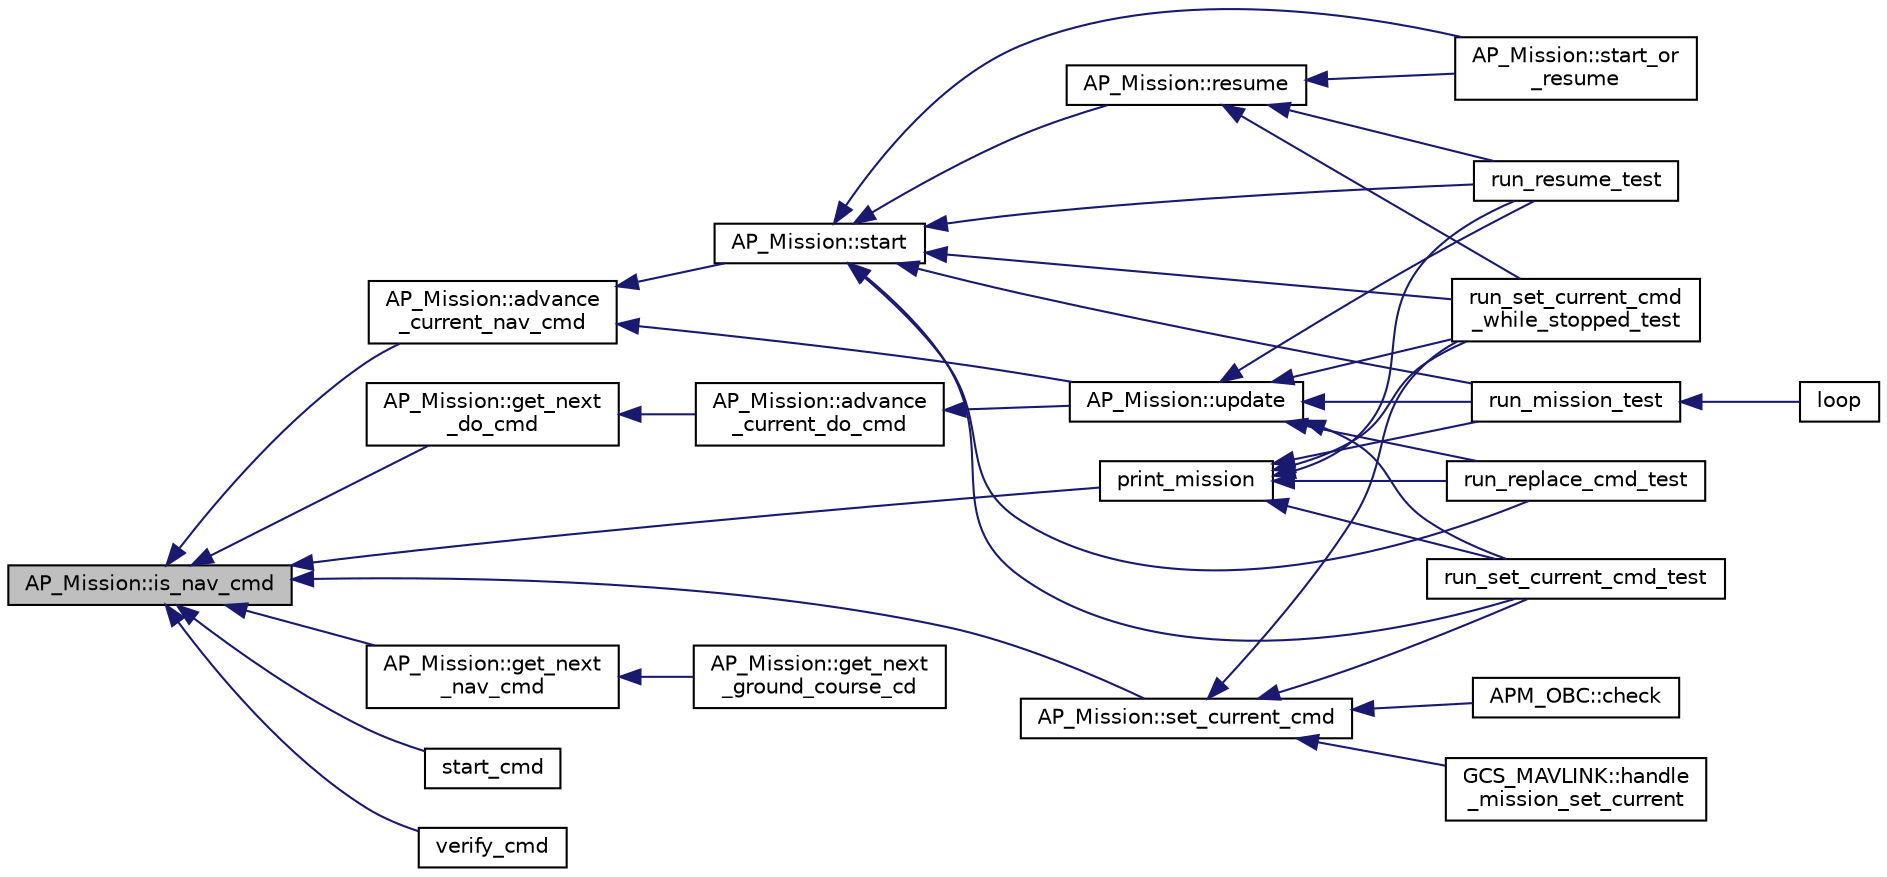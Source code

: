 digraph "AP_Mission::is_nav_cmd"
{
 // INTERACTIVE_SVG=YES
  edge [fontname="Helvetica",fontsize="10",labelfontname="Helvetica",labelfontsize="10"];
  node [fontname="Helvetica",fontsize="10",shape=record];
  rankdir="LR";
  Node1 [label="AP_Mission::is_nav_cmd",height=0.2,width=0.4,color="black", fillcolor="grey75", style="filled" fontcolor="black"];
  Node1 -> Node2 [dir="back",color="midnightblue",fontsize="10",style="solid",fontname="Helvetica"];
  Node2 [label="AP_Mission::advance\l_current_nav_cmd",height=0.2,width=0.4,color="black", fillcolor="white", style="filled",URL="$classAP__Mission.html#ae05ea495d92356695fa5547cf4e3cff3"];
  Node2 -> Node3 [dir="back",color="midnightblue",fontsize="10",style="solid",fontname="Helvetica"];
  Node3 [label="AP_Mission::start",height=0.2,width=0.4,color="black", fillcolor="white", style="filled",URL="$classAP__Mission.html#a3b4234e58e34ed5c83d8c6b9ce2718c9"];
  Node3 -> Node4 [dir="back",color="midnightblue",fontsize="10",style="solid",fontname="Helvetica"];
  Node4 [label="AP_Mission::resume",height=0.2,width=0.4,color="black", fillcolor="white", style="filled",URL="$classAP__Mission.html#af7b8e9db68a2a858e2ecca8d57c2722e"];
  Node4 -> Node5 [dir="back",color="midnightblue",fontsize="10",style="solid",fontname="Helvetica"];
  Node5 [label="AP_Mission::start_or\l_resume",height=0.2,width=0.4,color="black", fillcolor="white", style="filled",URL="$classAP__Mission.html#a90117c1ac074049b9f4247cebdf370a5",tooltip="start_or_resume - if MIS_AUTORESTART=0 this will call resume(), otherwise it will call start() ..."];
  Node4 -> Node6 [dir="back",color="midnightblue",fontsize="10",style="solid",fontname="Helvetica"];
  Node6 [label="run_resume_test",height=0.2,width=0.4,color="black", fillcolor="white", style="filled",URL="$AP__Mission__test_8pde.html#a13b076b46de100742c7bab1a8f5c0661"];
  Node4 -> Node7 [dir="back",color="midnightblue",fontsize="10",style="solid",fontname="Helvetica"];
  Node7 [label="run_set_current_cmd\l_while_stopped_test",height=0.2,width=0.4,color="black", fillcolor="white", style="filled",URL="$AP__Mission__test_8pde.html#a940853f9fdd2bd926e8521828b2ee749"];
  Node3 -> Node5 [dir="back",color="midnightblue",fontsize="10",style="solid",fontname="Helvetica"];
  Node3 -> Node8 [dir="back",color="midnightblue",fontsize="10",style="solid",fontname="Helvetica"];
  Node8 [label="run_mission_test",height=0.2,width=0.4,color="black", fillcolor="white", style="filled",URL="$AP__Mission__test_8pde.html#a52918e058fa06c68b87cc74205dda142"];
  Node8 -> Node9 [dir="back",color="midnightblue",fontsize="10",style="solid",fontname="Helvetica"];
  Node9 [label="loop",height=0.2,width=0.4,color="black", fillcolor="white", style="filled",URL="$AP__Mission__test_8pde.html#a0b33edabd7f1c4e4a0bf32c67269be2f"];
  Node3 -> Node6 [dir="back",color="midnightblue",fontsize="10",style="solid",fontname="Helvetica"];
  Node3 -> Node10 [dir="back",color="midnightblue",fontsize="10",style="solid",fontname="Helvetica"];
  Node10 [label="run_set_current_cmd_test",height=0.2,width=0.4,color="black", fillcolor="white", style="filled",URL="$AP__Mission__test_8pde.html#a184ed3ddbf16eecc3c9176074098c125"];
  Node3 -> Node7 [dir="back",color="midnightblue",fontsize="10",style="solid",fontname="Helvetica"];
  Node3 -> Node11 [dir="back",color="midnightblue",fontsize="10",style="solid",fontname="Helvetica"];
  Node11 [label="run_replace_cmd_test",height=0.2,width=0.4,color="black", fillcolor="white", style="filled",URL="$AP__Mission__test_8pde.html#a6f9b146691fc508edb7ff3c6be2c3dfc"];
  Node2 -> Node12 [dir="back",color="midnightblue",fontsize="10",style="solid",fontname="Helvetica"];
  Node12 [label="AP_Mission::update",height=0.2,width=0.4,color="black", fillcolor="white", style="filled",URL="$classAP__Mission.html#ad27b4531fa652b277bd9300b60ca4493"];
  Node12 -> Node8 [dir="back",color="midnightblue",fontsize="10",style="solid",fontname="Helvetica"];
  Node12 -> Node6 [dir="back",color="midnightblue",fontsize="10",style="solid",fontname="Helvetica"];
  Node12 -> Node10 [dir="back",color="midnightblue",fontsize="10",style="solid",fontname="Helvetica"];
  Node12 -> Node7 [dir="back",color="midnightblue",fontsize="10",style="solid",fontname="Helvetica"];
  Node12 -> Node11 [dir="back",color="midnightblue",fontsize="10",style="solid",fontname="Helvetica"];
  Node1 -> Node13 [dir="back",color="midnightblue",fontsize="10",style="solid",fontname="Helvetica"];
  Node13 [label="AP_Mission::get_next\l_do_cmd",height=0.2,width=0.4,color="black", fillcolor="white", style="filled",URL="$classAP__Mission.html#ae3f59ffb115afa5f34aea906434a841c"];
  Node13 -> Node14 [dir="back",color="midnightblue",fontsize="10",style="solid",fontname="Helvetica"];
  Node14 [label="AP_Mission::advance\l_current_do_cmd",height=0.2,width=0.4,color="black", fillcolor="white", style="filled",URL="$classAP__Mission.html#af0264d3532a927fa13f5e25ac2137d32"];
  Node14 -> Node12 [dir="back",color="midnightblue",fontsize="10",style="solid",fontname="Helvetica"];
  Node1 -> Node15 [dir="back",color="midnightblue",fontsize="10",style="solid",fontname="Helvetica"];
  Node15 [label="AP_Mission::get_next\l_nav_cmd",height=0.2,width=0.4,color="black", fillcolor="white", style="filled",URL="$classAP__Mission.html#a992b76c57b3c0066ae4187d16befc97a"];
  Node15 -> Node16 [dir="back",color="midnightblue",fontsize="10",style="solid",fontname="Helvetica"];
  Node16 [label="AP_Mission::get_next\l_ground_course_cd",height=0.2,width=0.4,color="black", fillcolor="white", style="filled",URL="$classAP__Mission.html#a338b12fad6aa74b9c8a34d65850f6b40"];
  Node1 -> Node17 [dir="back",color="midnightblue",fontsize="10",style="solid",fontname="Helvetica"];
  Node17 [label="print_mission",height=0.2,width=0.4,color="black", fillcolor="white", style="filled",URL="$AP__Mission__test_8pde.html#afea3e8e344d214ffc7bd4571f23c2d64"];
  Node17 -> Node8 [dir="back",color="midnightblue",fontsize="10",style="solid",fontname="Helvetica"];
  Node17 -> Node11 [dir="back",color="midnightblue",fontsize="10",style="solid",fontname="Helvetica"];
  Node17 -> Node6 [dir="back",color="midnightblue",fontsize="10",style="solid",fontname="Helvetica"];
  Node17 -> Node10 [dir="back",color="midnightblue",fontsize="10",style="solid",fontname="Helvetica"];
  Node17 -> Node7 [dir="back",color="midnightblue",fontsize="10",style="solid",fontname="Helvetica"];
  Node1 -> Node18 [dir="back",color="midnightblue",fontsize="10",style="solid",fontname="Helvetica"];
  Node18 [label="AP_Mission::set_current_cmd",height=0.2,width=0.4,color="black", fillcolor="white", style="filled",URL="$classAP__Mission.html#ac79a188f81816b3ddfe045b6a0feb6d1"];
  Node18 -> Node10 [dir="back",color="midnightblue",fontsize="10",style="solid",fontname="Helvetica"];
  Node18 -> Node7 [dir="back",color="midnightblue",fontsize="10",style="solid",fontname="Helvetica"];
  Node18 -> Node19 [dir="back",color="midnightblue",fontsize="10",style="solid",fontname="Helvetica"];
  Node19 [label="APM_OBC::check",height=0.2,width=0.4,color="black", fillcolor="white", style="filled",URL="$classAPM__OBC.html#abcd546549be8688ab9cd0c46147dc077"];
  Node18 -> Node20 [dir="back",color="midnightblue",fontsize="10",style="solid",fontname="Helvetica"];
  Node20 [label="GCS_MAVLINK::handle\l_mission_set_current",height=0.2,width=0.4,color="black", fillcolor="white", style="filled",URL="$classGCS__MAVLINK.html#ad4e76e7f27bc999e806416e24aa10f26"];
  Node1 -> Node21 [dir="back",color="midnightblue",fontsize="10",style="solid",fontname="Helvetica"];
  Node21 [label="start_cmd",height=0.2,width=0.4,color="black", fillcolor="white", style="filled",URL="$AP__Mission__test_8pde.html#a38dfe84d4d93765b9cb9c3236f51d8ce"];
  Node1 -> Node22 [dir="back",color="midnightblue",fontsize="10",style="solid",fontname="Helvetica"];
  Node22 [label="verify_cmd",height=0.2,width=0.4,color="black", fillcolor="white", style="filled",URL="$AP__Mission__test_8pde.html#a9dc8926c6b3d8c29fdffb028b02b8cb4"];
}
